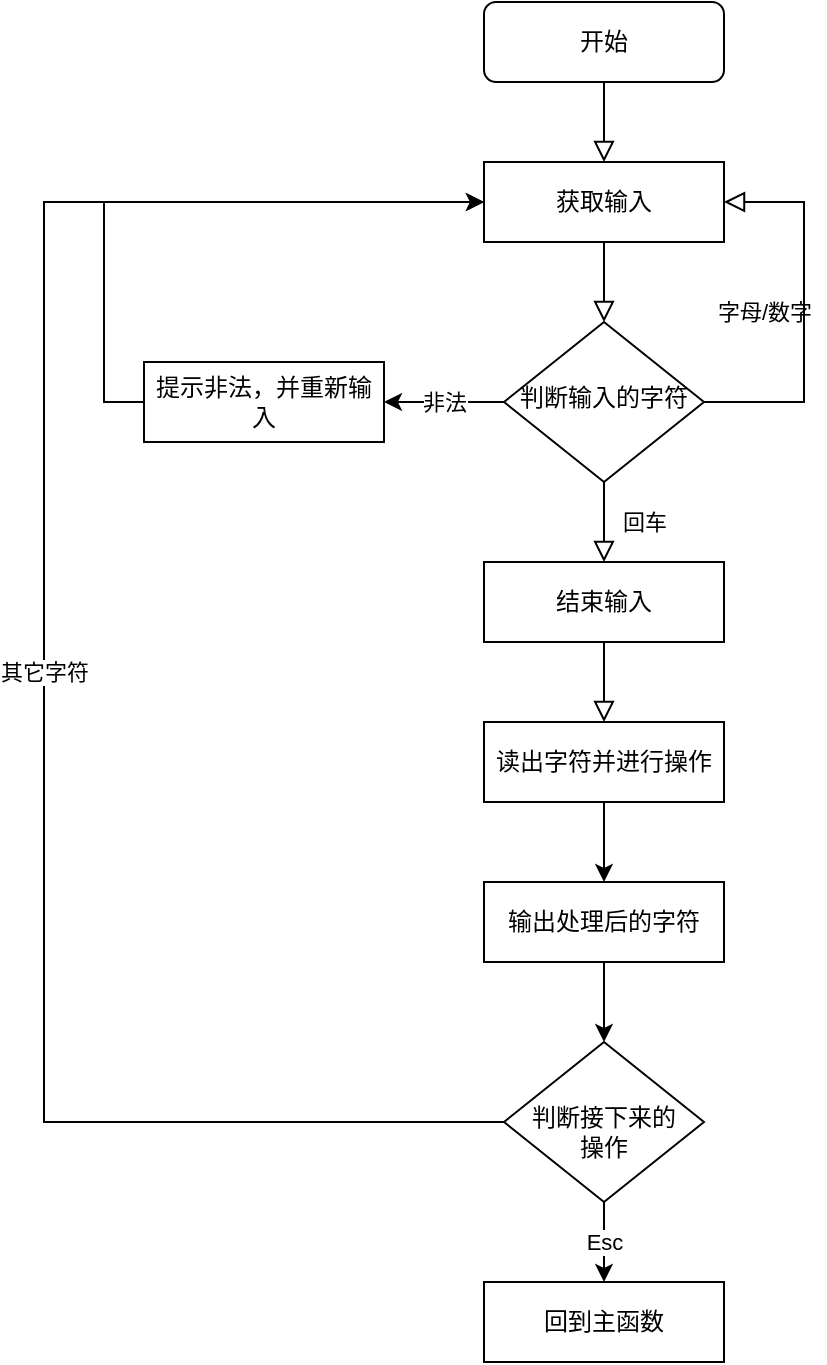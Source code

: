 <mxfile version="20.2.3" type="device"><diagram id="C5RBs43oDa-KdzZeNtuy" name="Page-1"><mxGraphModel dx="1054" dy="665" grid="1" gridSize="10" guides="1" tooltips="1" connect="1" arrows="1" fold="1" page="1" pageScale="1" pageWidth="827" pageHeight="1169" math="0" shadow="0"><root><mxCell id="WIyWlLk6GJQsqaUBKTNV-0"/><mxCell id="WIyWlLk6GJQsqaUBKTNV-1" parent="WIyWlLk6GJQsqaUBKTNV-0"/><mxCell id="WIyWlLk6GJQsqaUBKTNV-2" value="" style="rounded=0;html=1;jettySize=auto;orthogonalLoop=1;fontSize=11;endArrow=block;endFill=0;endSize=8;strokeWidth=1;shadow=0;labelBackgroundColor=none;edgeStyle=orthogonalEdgeStyle;entryX=0.5;entryY=0;entryDx=0;entryDy=0;" parent="WIyWlLk6GJQsqaUBKTNV-1" source="WIyWlLk6GJQsqaUBKTNV-3" target="O87OHqwO2iNjN6u3kozm-0" edge="1"><mxGeometry relative="1" as="geometry"/></mxCell><mxCell id="WIyWlLk6GJQsqaUBKTNV-3" value="开始" style="rounded=1;whiteSpace=wrap;html=1;fontSize=12;glass=0;strokeWidth=1;shadow=0;" parent="WIyWlLk6GJQsqaUBKTNV-1" vertex="1"><mxGeometry x="390" y="70" width="120" height="40" as="geometry"/></mxCell><mxCell id="WIyWlLk6GJQsqaUBKTNV-4" value="回车" style="rounded=0;html=1;jettySize=auto;orthogonalLoop=1;fontSize=11;endArrow=block;endFill=0;endSize=8;strokeWidth=1;shadow=0;labelBackgroundColor=none;edgeStyle=orthogonalEdgeStyle;entryX=0.5;entryY=0;entryDx=0;entryDy=0;" parent="WIyWlLk6GJQsqaUBKTNV-1" source="WIyWlLk6GJQsqaUBKTNV-6" target="O87OHqwO2iNjN6u3kozm-3" edge="1"><mxGeometry y="20" relative="1" as="geometry"><mxPoint as="offset"/></mxGeometry></mxCell><mxCell id="WIyWlLk6GJQsqaUBKTNV-5" value="字母/数字" style="edgeStyle=orthogonalEdgeStyle;rounded=0;html=1;jettySize=auto;orthogonalLoop=1;fontSize=11;endArrow=block;endFill=0;endSize=8;strokeWidth=1;shadow=0;labelBackgroundColor=none;entryX=1;entryY=0.5;entryDx=0;entryDy=0;exitX=1;exitY=0.5;exitDx=0;exitDy=0;" parent="WIyWlLk6GJQsqaUBKTNV-1" source="WIyWlLk6GJQsqaUBKTNV-6" target="O87OHqwO2iNjN6u3kozm-0" edge="1"><mxGeometry y="20" relative="1" as="geometry"><mxPoint as="offset"/><mxPoint x="610" y="220" as="targetPoint"/><Array as="points"><mxPoint x="550" y="270"/><mxPoint x="550" y="170"/></Array></mxGeometry></mxCell><mxCell id="1JWs3orRXfbODLl3ds_2-1" value="非法" style="edgeStyle=orthogonalEdgeStyle;rounded=0;orthogonalLoop=1;jettySize=auto;html=1;" edge="1" parent="WIyWlLk6GJQsqaUBKTNV-1" source="WIyWlLk6GJQsqaUBKTNV-6" target="1JWs3orRXfbODLl3ds_2-0"><mxGeometry relative="1" as="geometry"/></mxCell><mxCell id="WIyWlLk6GJQsqaUBKTNV-6" value="判断输入的字符" style="rhombus;whiteSpace=wrap;html=1;shadow=0;fontFamily=Helvetica;fontSize=12;align=center;strokeWidth=1;spacing=6;spacingTop=-4;" parent="WIyWlLk6GJQsqaUBKTNV-1" vertex="1"><mxGeometry x="400" y="230" width="100" height="80" as="geometry"/></mxCell><mxCell id="O87OHqwO2iNjN6u3kozm-0" value="获取输入" style="rounded=0;whiteSpace=wrap;html=1;" parent="WIyWlLk6GJQsqaUBKTNV-1" vertex="1"><mxGeometry x="390" y="150" width="120" height="40" as="geometry"/></mxCell><mxCell id="O87OHqwO2iNjN6u3kozm-2" value="" style="rounded=0;html=1;jettySize=auto;orthogonalLoop=1;fontSize=11;endArrow=block;endFill=0;endSize=8;strokeWidth=1;shadow=0;labelBackgroundColor=none;edgeStyle=orthogonalEdgeStyle;entryX=0.5;entryY=0;entryDx=0;entryDy=0;exitX=0.5;exitY=1;exitDx=0;exitDy=0;" parent="WIyWlLk6GJQsqaUBKTNV-1" source="O87OHqwO2iNjN6u3kozm-0" target="WIyWlLk6GJQsqaUBKTNV-6" edge="1"><mxGeometry relative="1" as="geometry"><mxPoint x="460" y="120" as="sourcePoint"/><mxPoint x="460" y="160" as="targetPoint"/><Array as="points"><mxPoint x="450" y="210"/><mxPoint x="450" y="210"/></Array></mxGeometry></mxCell><mxCell id="O87OHqwO2iNjN6u3kozm-3" value="结束输入" style="rounded=0;whiteSpace=wrap;html=1;" parent="WIyWlLk6GJQsqaUBKTNV-1" vertex="1"><mxGeometry x="390" y="350" width="120" height="40" as="geometry"/></mxCell><mxCell id="O87OHqwO2iNjN6u3kozm-12" value="" style="rounded=0;html=1;jettySize=auto;orthogonalLoop=1;fontSize=11;endArrow=block;endFill=0;endSize=8;strokeWidth=1;shadow=0;labelBackgroundColor=none;edgeStyle=orthogonalEdgeStyle;entryX=0.5;entryY=0;entryDx=0;entryDy=0;" parent="WIyWlLk6GJQsqaUBKTNV-1" edge="1"><mxGeometry relative="1" as="geometry"><mxPoint x="450" y="390" as="sourcePoint"/><mxPoint x="450" y="430" as="targetPoint"/><Array as="points"><mxPoint x="450" y="420"/><mxPoint x="450" y="420"/></Array></mxGeometry></mxCell><mxCell id="1JWs3orRXfbODLl3ds_2-2" style="edgeStyle=orthogonalEdgeStyle;rounded=0;orthogonalLoop=1;jettySize=auto;html=1;entryX=0;entryY=0.5;entryDx=0;entryDy=0;" edge="1" parent="WIyWlLk6GJQsqaUBKTNV-1" source="1JWs3orRXfbODLl3ds_2-0" target="O87OHqwO2iNjN6u3kozm-0"><mxGeometry relative="1" as="geometry"><Array as="points"><mxPoint x="200" y="270"/><mxPoint x="200" y="170"/></Array></mxGeometry></mxCell><mxCell id="1JWs3orRXfbODLl3ds_2-0" value="提示非法，并重新输入" style="rounded=0;whiteSpace=wrap;html=1;" vertex="1" parent="WIyWlLk6GJQsqaUBKTNV-1"><mxGeometry x="220" y="250" width="120" height="40" as="geometry"/></mxCell><mxCell id="1JWs3orRXfbODLl3ds_2-7" value="" style="edgeStyle=orthogonalEdgeStyle;rounded=0;orthogonalLoop=1;jettySize=auto;html=1;" edge="1" parent="WIyWlLk6GJQsqaUBKTNV-1" source="1JWs3orRXfbODLl3ds_2-3" target="1JWs3orRXfbODLl3ds_2-6"><mxGeometry relative="1" as="geometry"/></mxCell><mxCell id="1JWs3orRXfbODLl3ds_2-3" value="读出字符并进行操作" style="rounded=0;whiteSpace=wrap;html=1;" vertex="1" parent="WIyWlLk6GJQsqaUBKTNV-1"><mxGeometry x="390" y="430" width="120" height="40" as="geometry"/></mxCell><mxCell id="1JWs3orRXfbODLl3ds_2-10" value="" style="edgeStyle=orthogonalEdgeStyle;rounded=0;orthogonalLoop=1;jettySize=auto;html=1;" edge="1" parent="WIyWlLk6GJQsqaUBKTNV-1" source="1JWs3orRXfbODLl3ds_2-6" target="1JWs3orRXfbODLl3ds_2-8"><mxGeometry relative="1" as="geometry"/></mxCell><mxCell id="1JWs3orRXfbODLl3ds_2-6" value="输出处理后的字符" style="rounded=0;whiteSpace=wrap;html=1;" vertex="1" parent="WIyWlLk6GJQsqaUBKTNV-1"><mxGeometry x="390" y="510" width="120" height="40" as="geometry"/></mxCell><mxCell id="1JWs3orRXfbODLl3ds_2-9" value="其它字符" style="edgeStyle=orthogonalEdgeStyle;rounded=0;orthogonalLoop=1;jettySize=auto;html=1;" edge="1" parent="WIyWlLk6GJQsqaUBKTNV-1" source="1JWs3orRXfbODLl3ds_2-8"><mxGeometry relative="1" as="geometry"><mxPoint x="390" y="170" as="targetPoint"/><Array as="points"><mxPoint x="170" y="630"/><mxPoint x="170" y="170"/></Array></mxGeometry></mxCell><mxCell id="1JWs3orRXfbODLl3ds_2-13" value="Esc" style="edgeStyle=orthogonalEdgeStyle;rounded=0;orthogonalLoop=1;jettySize=auto;html=1;" edge="1" parent="WIyWlLk6GJQsqaUBKTNV-1" source="1JWs3orRXfbODLl3ds_2-8" target="1JWs3orRXfbODLl3ds_2-12"><mxGeometry relative="1" as="geometry"/></mxCell><mxCell id="1JWs3orRXfbODLl3ds_2-8" value="&lt;br&gt;判断接下来的&lt;br&gt;操作" style="rhombus;whiteSpace=wrap;html=1;shadow=0;fontFamily=Helvetica;fontSize=12;align=center;strokeWidth=1;spacing=6;spacingTop=-4;" vertex="1" parent="WIyWlLk6GJQsqaUBKTNV-1"><mxGeometry x="400" y="590" width="100" height="80" as="geometry"/></mxCell><mxCell id="1JWs3orRXfbODLl3ds_2-12" value="回到主函数" style="rounded=0;whiteSpace=wrap;html=1;" vertex="1" parent="WIyWlLk6GJQsqaUBKTNV-1"><mxGeometry x="390" y="710" width="120" height="40" as="geometry"/></mxCell></root></mxGraphModel></diagram></mxfile>